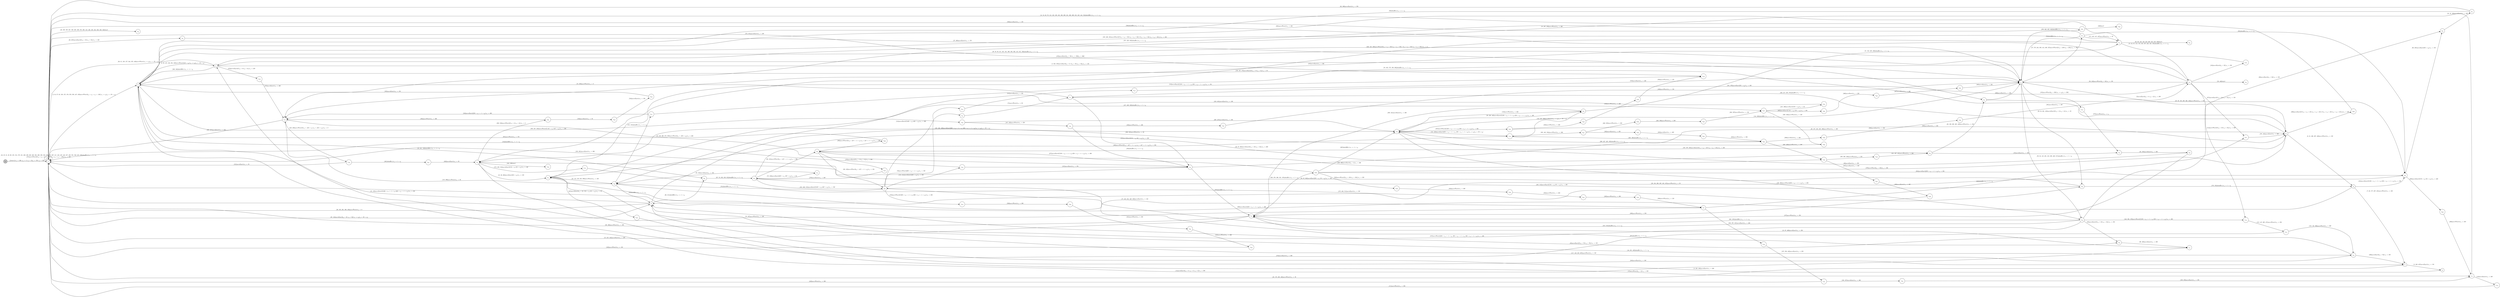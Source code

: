 digraph EFSM{
  graph [rankdir="LR", fontname="Latin Modern Math"];
  node [color="black", fillcolor="white", shape="circle", style="filled", fontname="Latin Modern Math"];
  edge [fontname="Latin Modern Math"];

  s0[fillcolor="gray", label=<s<sub>0</sub>>];
  s1[label=<s<sub>1</sub>>];
  s2[label=<s<sub>2</sub>>];
  s3[label=<s<sub>3</sub>>];
  s4[label=<s<sub>4</sub>>];
  s5[label=<s<sub>5</sub>>];
  s6[label=<s<sub>6</sub>>];
  s7[label=<s<sub>7</sub>>];
  s8[label=<s<sub>8</sub>>];
  s9[label=<s<sub>9</sub>>];
  s11[label=<s<sub>11</sub>>];
  s12[label=<s<sub>12</sub>>];
  s14[label=<s<sub>14</sub>>];
  s15[label=<s<sub>15</sub>>];
  s16[label=<s<sub>16</sub>>];
  s17[label=<s<sub>17</sub>>];
  s18[label=<s<sub>18</sub>>];
  s19[label=<s<sub>19</sub>>];
  s26[label=<s<sub>26</sub>>];
  s27[label=<s<sub>27</sub>>];
  s28[label=<s<sub>28</sub>>];
  s32[label=<s<sub>32</sub>>];
  s39[label=<s<sub>39</sub>>];
  s41[label=<s<sub>41</sub>>];
  s42[label=<s<sub>42</sub>>];
  s44[label=<s<sub>44</sub>>];
  s46[label=<s<sub>46</sub>>];
  s47[label=<s<sub>47</sub>>];
  s48[label=<s<sub>48</sub>>];
  s49[label=<s<sub>49</sub>>];
  s50[label=<s<sub>50</sub>>];
  s53[label=<s<sub>53</sub>>];
  s57[label=<s<sub>57</sub>>];
  s59[label=<s<sub>59</sub>>];
  s60[label=<s<sub>60</sub>>];
  s61[label=<s<sub>61</sub>>];
  s64[label=<s<sub>64</sub>>];
  s66[label=<s<sub>66</sub>>];
  s67[label=<s<sub>67</sub>>];
  s68[label=<s<sub>68</sub>>];
  s69[label=<s<sub>69</sub>>];
  s70[label=<s<sub>70</sub>>];
  s71[label=<s<sub>71</sub>>];
  s75[label=<s<sub>75</sub>>];
  s77[label=<s<sub>77</sub>>];
  s95[label=<s<sub>95</sub>>];
  s106[label=<s<sub>106</sub>>];
  s107[label=<s<sub>107</sub>>];
  s108[label=<s<sub>108</sub>>];
  s110[label=<s<sub>110</sub>>];
  s114[label=<s<sub>114</sub>>];
  s115[label=<s<sub>115</sub>>];
  s120[label=<s<sub>120</sub>>];
  s133[label=<s<sub>133</sub>>];
  s141[label=<s<sub>141</sub>>];
  s151[label=<s<sub>151</sub>>];
  s152[label=<s<sub>152</sub>>];
  s163[label=<s<sub>163</sub>>];
  s166[label=<s<sub>166</sub>>];
  s167[label=<s<sub>167</sub>>];
  s168[label=<s<sub>168</sub>>];
  s174[label=<s<sub>174</sub>>];
  s184[label=<s<sub>184</sub>>];
  s189[label=<s<sub>189</sub>>];
  s190[label=<s<sub>190</sub>>];
  s203[label=<s<sub>203</sub>>];
  s205[label=<s<sub>205</sub>>];
  s247[label=<s<sub>247</sub>>];
  s270[label=<s<sub>270</sub>>];
  s272[label=<s<sub>272</sub>>];
  s278[label=<s<sub>278</sub>>];
  s281[label=<s<sub>281</sub>>];
  s282[label=<s<sub>282</sub>>];
  s283[label=<s<sub>283</sub>>];
  s284[label=<s<sub>284</sub>>];
  s299[label=<s<sub>299</sub>>];
  s300[label=<s<sub>300</sub>>];
  s303[label=<s<sub>303</sub>>];
  s326[label=<s<sub>326</sub>>];
  s332[label=<s<sub>332</sub>>];
  s333[label=<s<sub>333</sub>>];
  s334[label=<s<sub>334</sub>>];
  s335[label=<s<sub>335</sub>>];
  s347[label=<s<sub>347</sub>>];
  s348[label=<s<sub>348</sub>>];
  s349[label=<s<sub>349</sub>>];
  s377[label=<s<sub>377</sub>>];
  s380[label=<s<sub>380</sub>>];
  s390[label=<s<sub>390</sub>>];
  s401[label=<s<sub>401</sub>>];
  s417[label=<s<sub>417</sub>>];
  s418[label=<s<sub>418</sub>>];
  s462[label=<s<sub>462</sub>>];
  s463[label=<s<sub>463</sub>>];
  s465[label=<s<sub>465</sub>>];
  s466[label=<s<sub>466</sub>>];
  s467[label=<s<sub>467</sub>>];
  s474[label=<s<sub>474</sub>>];
  s497[label=<s<sub>497</sub>>];
  s498[label=<s<sub>498</sub>>];
  s508[label=<s<sub>508</sub>>];
  s514[label=<s<sub>514</sub>>];
  s515[label=<s<sub>515</sub>>];
  s519[label=<s<sub>519</sub>>];
  s520[label=<s<sub>520</sub>>];
  s521[label=<s<sub>521</sub>>];
  s522[label=<s<sub>522</sub>>];
  s533[label=<s<sub>533</sub>>];
  s534[label=<s<sub>534</sub>>];

  s0->s1[label=<<i> [1]start:2/o<sub>1</sub> := 200, o<sub>2</sub> := 3, o<sub>3</sub> := 0&#91;r<sub>3</sub> := 150, r<sub>2</sub> := 250&#93;</i>>];
  s4->s5[label=<<i> [5]moveEast:0&#91;r<sub>3</sub> &gt; 0, r<sub>3</sub> &gt; 0&#93;/o<sub>1</sub> := 200</i>>];
  s9->s2[label=<<i> [10, 128]moveEast:0&#91;!(200 &gt; r<sub>2</sub> + -1 &times; r<sub>3</sub>&or;200 &gt; r<sub>2</sub> + -1 &times; r<sub>3</sub>)&#93;/o<sub>1</sub> := 250</i>>];
  s2->s11[label=<<i> [11]moveEast:0&#91;r<sub>3</sub> &gt; 0, r<sub>3</sub> &gt; 0, r<sub>3</sub> &gt; 0&#93;/o<sub>1</sub> := 300</i>>];
  s16->s17[label=<<i> [17]moveWest:0&#91;r<sub>3</sub> &gt; 0&#93;/o<sub>1</sub> := 350</i>>];
  s1->s26[label=<<i> [26, 267]moveEast:0&#91;!(r<sub>3</sub> &gt; 53&or;r<sub>3</sub> &gt; 53)&#93;/o<sub>1</sub> := 100</i>>];
  s26->s27[label=<<i> [27, 268]moveEast:0/o<sub>1</sub> := 150</i>>];
  s42->s9[label=<<i> [43]shieldHit:1/o<sub>1</sub> := -1 + i<sub>0</sub></i>>];
  s44->s41[label=<<i> [45]moveEast:0&#91;!(r<sub>3</sub> &gt; 76&or;r<sub>3</sub> &gt; 76)&#93;/o<sub>1</sub> := 150</i>>];
  s41->s46[label=<<i> [46, 87, 364]moveEast:0&#91;!(r<sub>3</sub> &gt; 53&or;r<sub>3</sub> &gt; 53)&#93;/o<sub>1</sub> := 200</i>>];
  s46->s47[label=<<i> [47]moveEast:0/o<sub>1</sub> := 250</i>>];
  s47->s48[label=<<i> [48, 476]moveEast:0/o<sub>1</sub> := 300</i>>];
  s48->s49[label=<<i> [49]moveEast:0/o<sub>1</sub> := 350</i>>];
  s15->s53[label=<<i> [53, 446]win:0</i>>];
  s15->s4[label=<<i> [56, 243]moveWest:0&#91;r<sub>3</sub> &gt; 53&#93;/o<sub>1</sub> := 150</i>>];
  s57->s4[label=<<i> [58]shieldHit:1/o<sub>1</sub> := -1 + i<sub>0</sub></i>>];
  s59->s60[label=<<i> [60]moveEast:0&#91;r<sub>3</sub> &gt; 53&#93;/o<sub>1</sub> := 150</i>>];
  s60->s61[label=<<i> [61, 91, 368]moveEast:0/o<sub>1</sub> := 200</i>>];
  s61->s1[label=<<i> [62, 369]moveEast:0/o<sub>1</sub> := 250</i>>];
  s1->s9[label=<<i> [65, 124]moveEast:0&#91;r<sub>3</sub> &gt; 53, r<sub>3</sub> &gt; 53&#93;/o<sub>1</sub> := r<sub>2</sub>&#91;r<sub>2</sub> := 50 + r<sub>2</sub>&#93;</i>>];
  s9->s66[label=<<i> [66, 311]shieldHit:1/o<sub>1</sub> := -1 + i<sub>0</sub></i>>];
  s67->s68[label=<<i> [68, 131]moveWest:0&#91;r<sub>3</sub> &gt; 447 + -1 &times; r<sub>2</sub>&#93;/o<sub>1</sub> := 200</i>>];
  s68->s69[label=<<i> [69, 132]moveWest:0&#91;r<sub>3</sub> &gt; 447 + -1 &times; r<sub>2</sub>&#93;/o<sub>1</sub> := 150</i>>];
  s69->s70[label=<<i> [70]moveWest:0&#91;200 &gt; r<sub>2</sub> + -1 &times; r<sub>3</sub>&#93;/o<sub>1</sub> := 100</i>>];
  s70->s71[label=<<i> [71]moveWest:0/o<sub>1</sub> := 50</i>>];
  s71->s2[label=<<i> [72, 359]moveWest:0/o<sub>1</sub> := 0</i>>];
  s2->s66[label=<<i> [73, 101, 129]shieldHit:1/o<sub>1</sub> := -1 + i<sub>0</sub></i>>];
  s67->s75[label=<<i> [75, 103]moveEast:0&#91;307 &gt; r<sub>2</sub>, 307 &gt; r<sub>2</sub>&#93;/o<sub>1</sub> := 50</i>>];
  s75->s42[label=<<i> [76, 104]moveEast:0/o<sub>1</sub> := 100</i>>];
  s77->s1[label=<<i> [78, 337]moveWest:0/o<sub>1</sub> := 100</i>>];
  s39->s16[label=<<i> [40, 85, 362]moveEast:0&#91;50 &gt; r<sub>3</sub>, 50 &gt; r<sub>3</sub>&#93;/o<sub>1</sub> := 100</i>>];
  s16->s41[label=<<i> [41, 86, 363]moveEast:0&#91;50 &gt; r<sub>3</sub>&#93;/o<sub>1</sub> := 150</i>>];
  s28->s60[label=<<i> [90, 367]moveEast:0&#91;50 &gt; r<sub>3</sub>&#93;/o<sub>1</sub> := 150</i>>];
  s61->s2[label=<<i> [92]alienHit:1/o<sub>1</sub> := 1 + i<sub>0</sub></i>>];
  s59->s95[label=<<i> [95]moveEast:0&#91;!(r<sub>3</sub> &gt; 53&or;r<sub>3</sub> &gt; 53)&#93;/o<sub>1</sub> := 250</i>>];
  s95->s11[label=<<i> [96, 408]moveEast:0/o<sub>1</sub> := 300</i>>];
  s11->s12[label=<<i> [12, 97, 409]moveEast:0/o<sub>1</sub> := 350</i>>];
  s12->s1[label=<<i> [98, 500]moveWest:0/o<sub>1</sub> := 300</i>>];
  s107->s108[label=<<i> [108, 257]moveEast:0/o<sub>1</sub> := 300</i>>];
  s17->s110[label=<<i> [110]moveEast:0/o<sub>1</sub> := 400</i>>];
  s110->s1[label=<<i> [111]moveWest:0/o<sub>1</sub> := 350</i>>];
  s15->s114[label=<<i> [114]moveWest:0&#91;!(r<sub>3</sub> &gt; 53&or;r<sub>3</sub> &gt; 53)&#93;/o<sub>1</sub> := 300</i>>];
  s114->s115[label=<<i> [115, 147, 395, 471]moveWest:0/o<sub>1</sub> := 250</i>>];
  s115->s44[label=<<i> [116, 148, 396]moveWest:0/o<sub>1</sub> := 200</i>>];
  s42->s18[label=<<i> [119, 399]moveWest:0/o<sub>1</sub> := 50</i>>];
  s18->s120[label=<<i> [120, 400]moveWest:0&#91;!(r<sub>3</sub> &gt; -253 + r<sub>2</sub>&or;r<sub>3</sub> &gt; -253 + r<sub>2</sub>)&#93;/o<sub>1</sub> := 0</i>>];
  s120->s1[label=<<i> [121]moveEast:0/o<sub>1</sub> := 50</i>>];
  s49->s59[label=<<i> [126, 294]moveWest:0&#91;250 &gt; r<sub>2</sub> + -1 &times; r<sub>3</sub>&#93;/o<sub>1</sub> := 250</i>>];
  s59->s9[label=<<i> [127]moveWest:0&#91;250 &gt; r<sub>2</sub> + -1 &times; r<sub>3</sub>, 250 &gt; r<sub>2</sub> + -1 &times; r<sub>3</sub>, 250 &gt; r<sub>2</sub> + -1 &times; r<sub>3</sub>&#93;/o<sub>1</sub> := 200</i>>];
  s69->s133[label=<<i> [133, 214]moveEast:0&#91;400 &gt; r<sub>2</sub>&#93;/o<sub>1</sub> := 200</i>>];
  s133->s1[label=<<i> [134]shieldHit:1/o<sub>1</sub> := -1 + i<sub>0</sub></i>>];
  s2->s3[label=<<i> [3, 35, 137, 156, 354, 448]moveWest:0&#91;149 &gt; r<sub>3</sub>&#93;/o<sub>1</sub> := r<sub>3</sub>&#91;r<sub>3</sub> := -50 + r<sub>3</sub>&#93;</i>>];
  s49->s141[label=<<i> [141, 223]moveEast:0&#91;250 &gt; r<sub>2</sub> + -1 &times; r<sub>3</sub>, 250 &gt; r<sub>2</sub> + -1 &times; r<sub>3</sub>&#93;/o<sub>1</sub> := r<sub>2</sub>&#91;r<sub>2</sub> := 50 + r<sub>2</sub>&#93;</i>>];
  s50->s49[label=<<i> [143]moveWest:0/o<sub>1</sub> := 350</i>>];
  s49->s4[label=<<i> [144, 200]shieldHit:1/o<sub>1</sub> := -1 + i<sub>0</sub></i>>];
  s42->s151[label=<<i> [151, 315]alienHit:1/o<sub>1</sub> := 1 + i<sub>0</sub></i>>];
  s151->s152[label=<<i> [152]moveEast:0&#91;!(250 &gt; r<sub>2</sub> + -1 &times; r<sub>3</sub>&or;250 &gt; r<sub>2</sub> + -1 &times; r<sub>3</sub>)&#93;/o<sub>1</sub> := 150</i>>];
  s152->s1[label=<<i> [153, 351]moveEast:0/o<sub>1</sub> := 200</i>>];
  s3->s1[label=<<i> [36, 81, 138, 157, 344, 355, 449]moveWest:0/o<sub>1</sub> := r<sub>3</sub>&#91;r<sub>3</sub> := -50 + r<sub>3</sub>&#93;</i>>];
  s71->s15[label=<<i> [161, 376]moveEast:0&#91;50 &gt; r<sub>3</sub>&#93;/o<sub>1</sub> := 100</i>>];
  s16->s163[label=<<i> [163, 199]win:0</i>>];
  s166->s167[label=<<i> [167, 233]moveWest:0/o<sub>1</sub> := 250</i>>];
  s167->s168[label=<<i> [168]moveWest:0/o<sub>1</sub> := 200</i>>];
  s168->s4[label=<<i> [169]moveWest:0/o<sub>1</sub> := 150</i>>];
  s57->s14[label=<<i> [171, 245, 415, 487]moveWest:0/o<sub>1</sub> := 50</i>>];
  s14->s15[label=<<i> [15, 52, 55, 113, 172, 183, 197, 242, 445, 525]alienHit:1/o<sub>1</sub> := 1 + i<sub>0</sub></i>>];
  s15->s16[label=<<i> [16, 162, 173, 198, 302]alienHit:1/o<sub>1</sub> := 1 + i<sub>0</sub></i>>];
  s39->s6[label=<<i> [176, 453]alienHit:1/o<sub>1</sub> := 1 + i<sub>0</sub></i>>];
  s6->s7[label=<<i> [7, 22, 177, 237, 481]moveWest:0/o<sub>1</sub> := 100</i>>];
  s7->s1[label=<<i> [23, 178, 238, 482]moveWest:0/o<sub>1</sub> := 50</i>>];
  s15->s184[label=<<i> [184]moveEast:0&#91;r<sub>3</sub> &gt; 53&#93;/o<sub>1</sub> := 250</i>>];
  s184->s18[label=<<i> [185]moveEast:0/o<sub>1</sub> := 300</i>>];
  s68->s189[label=<<i> [189, 496]moveEast:0&#91;r<sub>3</sub> &gt; 0&#93;/o<sub>1</sub> := 300</i>>];
  s46->s27[label=<<i> [88, 192, 288, 365, 432]moveWest:0/o<sub>1</sub> := 150</i>>];
  s59->s12[label=<<i> [202, 295]shieldHit:1/o<sub>1</sub> := -1 + i<sub>0</sub></i>>];
  s203->s28[label=<<i> [204]moveEast:0&#91;250 &gt; r<sub>2</sub> + -1 &times; r<sub>3</sub>&#93;/o<sub>1</sub> := 350</i>>];
  s28->s205[label=<<i> [205]moveEast:0&#91;!(50 &gt; r<sub>3</sub>&or;50 &gt; r<sub>3</sub>)&#93;/o<sub>1</sub> := 400</i>>];
  s205->s17[label=<<i> [206]moveWest:0/o<sub>1</sub> := 350</i>>];
  s17->s18[label=<<i> [18, 207, 259]moveWest:0/o<sub>1</sub> := 300</i>>];
  s18->s1[label=<<i> [208, 317]moveEast:0/o<sub>1</sub> := 350</i>>];
  s59->s69[label=<<i> [213, 518]alienHit:1/o<sub>1</sub> := 1 + i<sub>0</sub></i>>];
  s133->s19[label=<<i> [215]moveEast:0/o<sub>1</sub> := 250</i>>];
  s71->s19[label=<<i> [218]moveEast:0&#91;!(50 &gt; r<sub>3</sub>&or;50 &gt; r<sub>3</sub>)&#93;/o<sub>1</sub> := 250</i>>];
  s19->s1[label=<<i> [219, 261]moveEast:0/o<sub>1</sub> := 300</i>>];
  s9->s49[label=<<i> [125, 222, 439]moveEast:0&#91;200 &gt; r<sub>2</sub> + -1 &times; r<sub>3</sub>, 200 &gt; r<sub>2</sub> + -1 &times; r<sub>3</sub>&#93;/o<sub>1</sub> := r<sub>2</sub>&#91;r<sub>2</sub> := 50 + r<sub>2</sub>&#93;</i>>];
  s141->s50[label=<<i> [142, 224, 329]moveEast:0/o<sub>1</sub> := r<sub>2</sub>&#91;r<sub>2</sub> := 50 + r<sub>2</sub>&#93;</i>>];
  s14->s2[label=<<i> [165, 226, 231]moveWest:0&#91;!(!(r<sub>3</sub> + r<sub>2</sub> &gt; 501&or;r<sub>3</sub> + r<sub>2</sub> &gt; 501)&or;!(r<sub>3</sub> + r<sub>2</sub> &gt; 501&or;r<sub>3</sub> + r<sub>2</sub> &gt; 501))&#93;/o<sub>1</sub> := 350</i>>];
  s2->s166[label=<<i> [166, 227, 232]moveWest:0&#91;!(149 &gt; r<sub>3</sub>&or;149 &gt; r<sub>3</sub>)&#93;/o<sub>1</sub> := 300</i>>];
  s166->s49[label=<<i> [228, 427]moveEast:0/o<sub>1</sub> := 350</i>>];
  s49->s50[label=<<i> [50, 229, 440]moveEast:0&#91;!(250 &gt; r<sub>2</sub> + -1 &times; r<sub>3</sub>&or;250 &gt; r<sub>2</sub> + -1 &times; r<sub>3</sub>)&#93;/o<sub>1</sub> := 400</i>>];
  s50->s14[label=<<i> [51, 164, 225, 230]alienHit:1/o<sub>1</sub> := 1 + i<sub>0</sub></i>>];
  s167->s19[label=<<i> [234]alienHit:1/o<sub>1</sub> := 1 + i<sub>0</sub></i>>];
  s19->s5[label=<<i> [20, 187, 216, 235, 306]moveWest:0/o<sub>1</sub> := 200</i>>];
  s14->s41[label=<<i> [246, 416, 488]moveWest:0&#91;!(r<sub>3</sub> + r<sub>2</sub> &gt; 501&or;r<sub>3</sub> + r<sub>2</sub> &gt; 501), !(r<sub>3</sub> + r<sub>2</sub> &gt; 501&or;r<sub>3</sub> + r<sub>2</sub> &gt; 501)&#93;/o<sub>1</sub> := 0</i>>];
  s41->s247[label=<<i> [247]moveEast:0&#91;r<sub>3</sub> &gt; 53, !(50 &gt; r<sub>3</sub>&or;50 &gt; r<sub>3</sub>)&#93;/o<sub>1</sub> := 50</i>>];
  s247->s7[label=<<i> [248]moveEast:0/o<sub>1</sub> := 100</i>>];
  s7->s8[label=<<i> [8, 249, 437]moveEast:0/o<sub>1</sub> := 150</i>>];
  s8->s9[label=<<i> [9, 250, 438]moveEast:0/o<sub>1</sub> := 200</i>>];
  s9->s44[label=<<i> [44, 251, 435]alienHit:1/o<sub>1</sub> := 1 + i<sub>0</sub></i>>];
  s44->s41[label=<<i> [117, 149, 252, 397]moveWest:0/o<sub>1</sub> := 150</i>>];
  s42->s77[label=<<i> [77, 105, 254, 420, 492]moveEast:0/o<sub>1</sub> := 150</i>>];
  s77->s106[label=<<i> [106, 255, 421]moveEast:0/o<sub>1</sub> := 200</i>>];
  s106->s107[label=<<i> [107, 256, 422]moveEast:0/o<sub>1</sub> := 250</i>>];
  s108->s17[label=<<i> [109, 258]moveEast:0/o<sub>1</sub> := 350</i>>];
  s27->s4[label=<<i> [269]moveEast:0/o<sub>1</sub> := 200</i>>];
  s4->s270[label=<<i> [270, 322, 325, 342]shieldHit:1/o<sub>1</sub> := -1 + i<sub>0</sub></i>>];
  s3->s272[label=<<i> [272]moveEast:0&#91;!(r<sub>3</sub> &gt; 0&or;r<sub>3</sub> &gt; 0)&#93;/o<sub>1</sub> := 250</i>>];
  s272->s18[label=<<i> [273]moveEast:0/o<sub>1</sub> := 300</i>>];
  s18->s19[label=<<i> [19, 186, 260, 274, 305]moveWest:0&#91;r<sub>3</sub> &gt; -253 + r<sub>2</sub>&#93;/o<sub>1</sub> := 250</i>>];
  s19->s12[label=<<i> [275]shieldHit:1/o<sub>1</sub> := -1 + i<sub>0</sub></i>>];
  s12->s203[label=<<i> [203, 276, 296, 331, 478]alienHit:1/o<sub>1</sub> := 1 + i<sub>0</sub></i>>];
  s203->s68[label=<<i> [277]moveEast:0&#91;!(250 &gt; r<sub>2</sub> + -1 &times; r<sub>3</sub>&or;250 &gt; r<sub>2</sub> + -1 &times; r<sub>3</sub>)&#93;/o<sub>1</sub> := 300</i>>];
  s68->s278[label=<<i> [278]moveEast:0&#91;!(r<sub>3</sub> &gt; 0&or;r<sub>3</sub> &gt; 0)&#93;/o<sub>1</sub> := 350</i>>];
  s278->s67[label=<<i> [279]moveEast:0/o<sub>1</sub> := 400</i>>];
  s67->s141[label=<<i> [280]moveWest:0&#91;!(r<sub>3</sub> &gt; 447 + -1 &times; r<sub>2</sub>&or;r<sub>3</sub> &gt; 447 + -1 &times; r<sub>2</sub>)&#93;/o<sub>1</sub> := 350</i>>];
  s141->s281[label=<<i> [281, 461, 504]moveWest:0/o<sub>1</sub> := 300</i>>];
  s281->s282[label=<<i> [282]moveEast:0/o<sub>1</sub> := 350</i>>];
  s282->s283[label=<<i> [283]moveEast:0/o<sub>1</sub> := 400</i>>];
  s283->s284[label=<<i> [284]moveWest:0/o<sub>1</sub> := 350</i>>];
  s284->s189[label=<<i> [285, 429]moveWest:0/o<sub>1</sub> := 300</i>>];
  s189->s190[label=<<i> [190, 286, 430]moveWest:0/o<sub>1</sub> := 250</i>>];
  s190->s46[label=<<i> [191, 287, 431]moveWest:0/o<sub>1</sub> := 200</i>>];
  s27->s28[label=<<i> [28, 89, 193, 289, 366, 433]moveWest:0/o<sub>1</sub> := 100</i>>];
  s28->s9[label=<<i> [29, 194, 290, 385, 434, 455]moveWest:0/o<sub>1</sub> := 50</i>>];
  s203->s49[label=<<i> [297]shieldHit:1/o<sub>1</sub> := -1 + i<sub>0</sub></i>>];
  s49->s284[label=<<i> [298, 327, 428, 459]alienHit:1/o<sub>1</sub> := 1 + i<sub>0</sub></i>>];
  s284->s299[label=<<i> [299]moveEast:0/o<sub>1</sub> := 300</i>>];
  s299->s300[label=<<i> [300]moveEast:0/o<sub>1</sub> := 350</i>>];
  s300->s15[label=<<i> [301]moveEast:0/o<sub>1</sub> := 400</i>>];
  s16->s303[label=<<i> [303, 532]moveWest:0&#91;!(r<sub>3</sub> &gt; 0&or;r<sub>3</sub> &gt; 0)&#93;/o<sub>1</sub> := 0</i>>];
  s303->s18[label=<<i> [304]moveWest:0/o<sub>1</sub> := 300</i>>];
  s5->s6[label=<<i> [6, 21, 236, 307, 480]moveWest:0/o<sub>1</sub> := 150</i>>];
  s6->s1[label=<<i> [308]moveEast:0&#91;250 &gt; r<sub>2</sub> + -1 &times; r<sub>3</sub>&#93;/o<sub>1</sub> := 200</i>>];
  s14->s64[label=<<i> [64, 80, 123, 140, 210, 293, 310, 319, 346]lose:0</i>>];
  s66->s67[label=<<i> [67, 74, 102, 130, 312]alienHit:1/o<sub>1</sub> := 1 + i<sub>0</sub></i>>];
  s67->s69[label=<<i> [313, 406, 513]moveEast:0&#91;!(307 &gt; r<sub>2</sub>&or;307 &gt; r<sub>2</sub>)&#93;/o<sub>1</sub> := 250</i>>];
  s69->s42[label=<<i> [314]shieldHit:1/o<sub>1</sub> := -1 + i<sub>0</sub></i>>];
  s151->s18[label=<<i> [316]moveEast:0&#91;250 &gt; r<sub>2</sub> + -1 &times; r<sub>3</sub>&#93;/o<sub>1</sub> := 300</i>>];
  s3->s2[label=<<i> [320, 340]shieldHit:1/o<sub>1</sub> := -1 + i<sub>0</sub></i>>];
  s270->s326[label=<<i> [326]lose:0</i>>];
  s284->s141[label=<<i> [328, 460]alienHit:1/o<sub>1</sub> := 1 + i<sub>0</sub></i>>];
  s50->s12[label=<<i> [330, 441]moveEast:0/o<sub>1</sub> := 400</i>>];
  s203->s332[label=<<i> [332]moveWest:0&#91;!(r<sub>3</sub> &gt; 150&or;r<sub>3</sub> &gt; 150)&#93;/o<sub>1</sub> := 350</i>>];
  s332->s333[label=<<i> [333]moveWest:0/o<sub>1</sub> := 300</i>>];
  s333->s334[label=<<i> [334]moveWest:0/o<sub>1</sub> := 250</i>>];
  s334->s335[label=<<i> [335]moveWest:0/o<sub>1</sub> := 200</i>>];
  s335->s77[label=<<i> [336]moveWest:0/o<sub>1</sub> := 150</i>>];
  s270->s3[label=<<i> [271, 323, 343]alienHit:1/o<sub>1</sub> := 1 + i<sub>0</sub></i>>];
  s49->s347[label=<<i> [347]moveWest:0&#91;!(250 &gt; r<sub>2</sub> + -1 &times; r<sub>3</sub>&or;250 &gt; r<sub>2</sub> + -1 &times; r<sub>3</sub>)&#93;/o<sub>1</sub> := 300</i>>];
  s347->s348[label=<<i> [348]moveWest:0/o<sub>1</sub> := 250</i>>];
  s348->s349[label=<<i> [349]moveWest:0/o<sub>1</sub> := 200</i>>];
  s349->s152[label=<<i> [350]moveWest:0/o<sub>1</sub> := 150</i>>];
  s1->s2[label=<<i> [2, 34, 37, 82, 136, 155, 158, 353, 356, 447, 450]moveWest:0&#91;r<sub>2</sub> &times; r<sub>3</sub> + r<sub>3</sub> &gt; -138&#93;/o<sub>1</sub> := r<sub>3</sub>&#91;r<sub>3</sub> := -50 + r<sub>3</sub>&#93;</i>>];
  s5->s71[label=<<i> [160, 217, 358, 375]alienHit:1/o<sub>1</sub> := 1 + i<sub>0</sub></i>>];
  s1->s1[label=<<i> [371]moveWest:0&#91;!(r<sub>2</sub> &times; r<sub>3</sub> + r<sub>3</sub> &gt; -138&or;r<sub>2</sub> &times; r<sub>3</sub> + r<sub>3</sub> &gt; -138)&#93;/o<sub>1</sub> := 200</i>>];
  s2->s5[label=<<i> [159, 357, 374]moveEast:0&#91;!(r<sub>3</sub> &gt; 0&or;r<sub>3</sub> &gt; 0)&#93;/o<sub>1</sub> := 50</i>>];
  s15->s377[label=<<i> [377]moveEast:0&#91;!(r<sub>3</sub> &gt; 53&or;r<sub>3</sub> &gt; 53)&#93;/o<sub>1</sub> := 150</i>>];
  s377->s5[label=<<i> [378, 494]moveEast:0/o<sub>1</sub> := 200</i>>];
  s5->s68[label=<<i> [188, 379, 495]moveEast:0&#91;!(r<sub>3</sub> + r<sub>2</sub> &gt; 451&or;r<sub>3</sub> + r<sub>2</sub> &gt; 451)&#93;/o<sub>1</sub> := 250</i>>];
  s68->s380[label=<<i> [380]moveWest:0&#91;!(r<sub>3</sub> &gt; 447 + -1 &times; r<sub>2</sub>&or;r<sub>3</sub> &gt; 447 + -1 &times; r<sub>2</sub>)&#93;/o<sub>1</sub> := 200</i>>];
  s380->s2[label=<<i> [381]moveWest:0/o<sub>1</sub> := 150</i>>];
  s57->s28[label=<<i> [384]alienHit:1/o<sub>1</sub> := 1 + i<sub>0</sub></i>>];
  s9->s1[label=<<i> [30, 195, 291, 386, 456]moveWest:0/o<sub>1</sub> := 0</i>>];
  s347->s5[label=<<i> [389]moveEast:0/o<sub>1</sub> := 350</i>>];
  s5->s390[label=<<i> [390]moveEast:0&#91;!(!(r<sub>3</sub> + r<sub>2</sub> &gt; 451&or;r<sub>3</sub> + r<sub>2</sub> &gt; 451)&or;!(r<sub>3</sub> + r<sub>2</sub> &gt; 451&or;r<sub>3</sub> + r<sub>2</sub> &gt; 451))&#93;/o<sub>1</sub> := 400</i>>];
  s390->s2[label=<<i> [391]moveWest:0/o<sub>1</sub> := 350</i>>];
  s2->s4[label=<<i> [38, 83, 93, 211, 321, 341, 360, 382, 392, 413, 451, 536]alienHit:1/o<sub>1</sub> := 1 + i<sub>0</sub></i>>];
  s59->s114[label=<<i> [146, 394, 470]moveWest:0&#91;!(250 &gt; r<sub>2</sub> + -1 &times; r<sub>3</sub>&or;250 &gt; r<sub>2</sub> + -1 &times; r<sub>3</sub>)&#93;/o<sub>1</sub> := 300</i>>];
  s41->s42[label=<<i> [42, 118, 150, 253, 398]moveWest:0/o<sub>1</sub> := 100</i>>];
  s120->s401[label=<<i> [401]alienHit:1/o<sub>1</sub> := 1 + i<sub>0</sub></i>>];
  s401->s16[label=<<i> [402]moveEast:0/o<sub>1</sub> := 50</i>>];
  s39->s67[label=<<i> [405, 512]moveEast:0&#91;!(50 &gt; r<sub>3</sub>&or;50 &gt; r<sub>3</sub>)&#93;/o<sub>1</sub> := 200</i>>];
  s69->s95[label=<<i> [407]alienHit:1/o<sub>1</sub> := 1 + i<sub>0</sub></i>>];
  s12->s1[label=<<i> [13, 410, 442]moveEast:0/o<sub>1</sub> := 400</i>>];
  s417->s418[label=<<i> [418, 490]moveEast:0&#91;150 &gt; r<sub>3</sub>&#93;/o<sub>1</sub> := 50</i>>];
  s418->s42[label=<<i> [419, 491]moveEast:0/o<sub>1</sub> := 100</i>>];
  s107->s1[label=<<i> [423]moveWest:0/o<sub>1</sub> := 200</i>>];
  s44->s7[label=<<i> [436]moveEast:0&#91;r<sub>3</sub> &gt; 76&#93;/o<sub>1</sub> := 100</i>>];
  s1->s14[label=<<i> [14, 54, 63, 79, 112, 122, 139, 182, 196, 209, 241, 292, 309, 318, 345, 444, 524]shieldHit:1/o<sub>1</sub> := -1 + i<sub>0</sub></i>>];
  s4->s39[label=<<i> [39, 84, 361, 452]moveEast:0&#91;!(r<sub>3</sub> &gt; 0&or;r<sub>3</sub> &gt; 0)&#93;/o<sub>1</sub> := 50</i>>];
  s6->s28[label=<<i> [454]moveEast:0&#91;!(250 &gt; r<sub>2</sub> + -1 &times; r<sub>3</sub>&or;250 &gt; r<sub>2</sub> + -1 &times; r<sub>3</sub>)&#93;/o<sub>1</sub> := 100</i>>];
  s281->s462[label=<<i> [462, 505]moveWest:0/o<sub>1</sub> := 250</i>>];
  s462->s463[label=<<i> [463, 506]moveWest:0/o<sub>1</sub> := 200</i>>];
  s463->s417[label=<<i> [464, 507]moveWest:0/o<sub>1</sub> := 150</i>>];
  s417->s465[label=<<i> [465]moveEast:0&#91;!(150 &gt; r<sub>3</sub>&or;150 &gt; r<sub>3</sub>)&#93;/o<sub>1</sub> := 200</i>>];
  s465->s466[label=<<i> [466]moveEast:0/o<sub>1</sub> := 250</i>>];
  s466->s467[label=<<i> [467]moveEast:0/o<sub>1</sub> := 300</i>>];
  s467->s4[label=<<i> [468]moveEast:0/o<sub>1</sub> := 350</i>>];
  s4->s59[label=<<i> [59, 94, 145, 201, 212, 393, 469, 517]alienHit:1/o<sub>1</sub> := 1 + i<sub>0</sub></i>>];
  s115->s3[label=<<i> [472]moveEast:0/o<sub>1</sub> := 300</i>>];
  s3->s4[label=<<i> [473]moveEast:0&#91;r<sub>3</sub> &gt; 76&#93;/o<sub>1</sub> := 350&#91;r<sub>3</sub> := 300&#93;</i>>];
  s4->s474[label=<<i> [474]moveWest:0&#91;r<sub>3</sub> &gt; 250&#93;/o<sub>1</sub> := r<sub>3</sub>&#91;r<sub>3</sub> := 250&#93;</i>>];
  s474->s47[label=<<i> [475]moveWest:0/o<sub>1</sub> := r<sub>3</sub></i>>];
  s48->s12[label=<<i> [477]moveWest:0/o<sub>1</sub> := 250</i>>];
  s203->s5[label=<<i> [479]moveWest:0&#91;r<sub>3</sub> &gt; 150&#93;/o<sub>1</sub> := 200</i>>];
  s3->s4[label=<<i> [4, 324, 485]moveEast:0&#91;r<sub>3</sub> &gt; 0, !(r<sub>3</sub> &gt; 76&or;r<sub>3</sub> &gt; 76)&#93;/o<sub>1</sub> := 150</i>>];
  s41->s417[label=<<i> [417, 489, 529]alienHit:1/o<sub>1</sub> := 1 + i<sub>0</sub></i>>];
  s77->s377[label=<<i> [493]alienHit:1/o<sub>1</sub> := 1 + i<sub>0</sub></i>>];
  s189->s497[label=<<i> [497]moveEast:0/o<sub>1</sub> := 350</i>>];
  s497->s498[label=<<i> [498]moveEast:0/o<sub>1</sub> := 400</i>>];
  s498->s12[label=<<i> [499]moveWest:0/o<sub>1</sub> := 350</i>>];
  s417->s508[label=<<i> [508, 530]moveWest:0/o<sub>1</sub> := 100</i>>];
  s508->s16[label=<<i> [509, 531]moveWest:0/o<sub>1</sub> := 50</i>>];
  s16->s174[label=<<i> [174, 403, 510]moveEast:0&#91;!(50 &gt; r<sub>3</sub>&or;50 &gt; r<sub>3</sub>)&#93;/o<sub>1</sub> := 100</i>>];
  s174->s39[label=<<i> [175, 404, 511]moveEast:0/o<sub>1</sub> := 150</i>>];
  s69->s514[label=<<i> [514]moveEast:0&#91;!(400 &gt; r<sub>2</sub>&or;400 &gt; r<sub>2</sub>)&#93;/o<sub>1</sub> := 300</i>>];
  s514->s515[label=<<i> [515]moveEast:0/o<sub>1</sub> := 350</i>>];
  s515->s4[label=<<i> [516]moveEast:0/o<sub>1</sub> := 400</i>>];
  s69->s519[label=<<i> [519]moveWest:0&#91;!(200 &gt; r<sub>2</sub> + -1 &times; r<sub>3</sub>&or;200 &gt; r<sub>2</sub> + -1 &times; r<sub>3</sub>)&#93;/o<sub>1</sub> := 350</i>>];
  s519->s520[label=<<i> [520]moveWest:0/o<sub>1</sub> := 300</i>>];
  s520->s521[label=<<i> [521]moveWest:0/o<sub>1</sub> := 250</i>>];
  s521->s522[label=<<i> [522]moveWest:0/o<sub>1</sub> := 200</i>>];
  s522->s1[label=<<i> [523]moveWest:0/o<sub>1</sub> := 150</i>>];
  s15->s1[label=<<i> [526]shieldHit:1/o<sub>1</sub> := -1 + i<sub>0</sub></i>>];
  s1->s1[label=<<i> [24, 25, 31, 33, 99, 135, 154, 179, 181, 220, 239, 262, 263, 264, 266, 338, 352, 370, 372, 387, 411, 424, 425, 443, 457, 483, 501, 502, 527, 539]alienHit:1/o<sub>1</sub> := 1 + i<sub>0</sub></i>>];
  s1->s32[label=<<i> [32, 100, 180, 221, 240, 265, 339, 373, 388, 412, 426, 458, 484, 503, 528, 540]win:0</i>>];
  s303->s533[label=<<i> [533]moveEast:0/o<sub>1</sub> := 50</i>>];
  s533->s534[label=<<i> [534]moveEast:0/o<sub>1</sub> := 100</i>>];
  s534->s2[label=<<i> [535]moveEast:0/o<sub>1</sub> := 150</i>>];
  s4->s57[label=<<i> [57, 170, 244, 383, 414, 486, 537]moveWest:0&#91;!(r<sub>3</sub> &gt; 250&or;r<sub>3</sub> &gt; 250)&#93;/o<sub>1</sub> := 100</i>>];
  s57->s1[label=<<i> [538]moveEast:0/o<sub>1</sub> := 150</i>>];
}